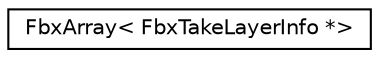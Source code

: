 digraph "クラス階層図"
{
  edge [fontname="Helvetica",fontsize="10",labelfontname="Helvetica",labelfontsize="10"];
  node [fontname="Helvetica",fontsize="10",shape=record];
  rankdir="LR";
  Node0 [label="FbxArray\< FbxTakeLayerInfo *\>",height=0.2,width=0.4,color="black", fillcolor="white", style="filled",URL="$class_fbx_array.html"];
}
